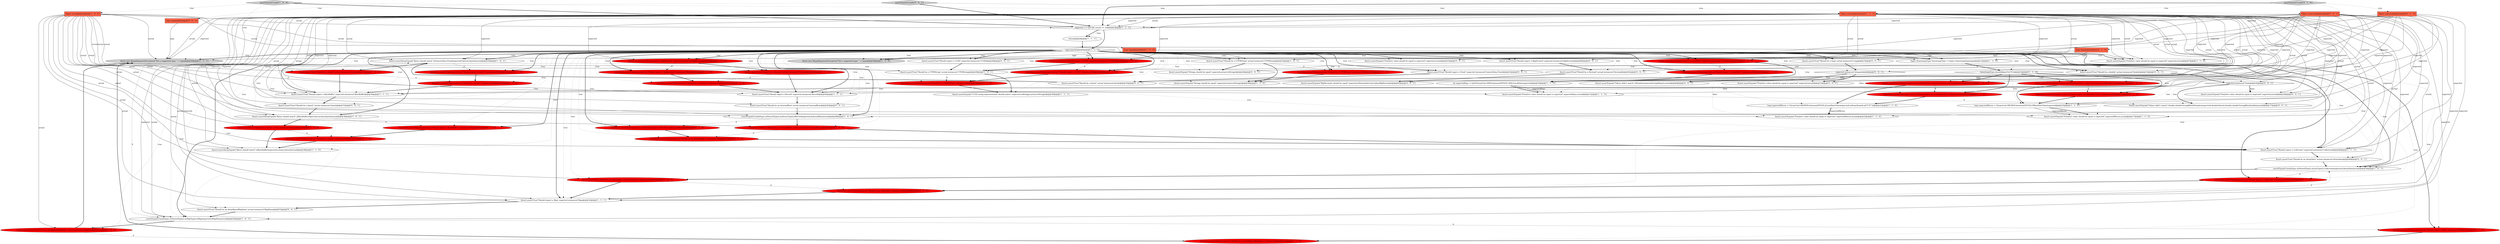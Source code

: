 digraph {
82 [style = filled, label = "Assert.assertEquals(\"Primitive value should be equal to expected\",expected,actual)@@@12@@@['0', '0', '1']", fillcolor = white, shape = ellipse image = "AAA0AAABBB3BBB"];
19 [style = filled, label = "return@@@4@@@['1', '1', '1']", fillcolor = white, shape = ellipse image = "AAA0AAABBB1BBB"];
1 [style = filled, label = "Assert.assertArrayEquals(\"Bytes should match\",((ByteBuffer)expected).array(),(byte(()actual)@@@38@@@['1', '1', '0']", fillcolor = white, shape = ellipse image = "AAA0AAABBB1BBB"];
26 [style = filled, label = "Assert.assertTrue(\"Should be an ArrayBasedMapData\",actual instanceof MapData)@@@53@@@['1', '0', '0']", fillcolor = red, shape = ellipse image = "AAA1AAABBB1BBB"];
2 [style = filled, label = "Object actual@@@2@@@['1', '0', '0']", fillcolor = tomato, shape = box image = "AAA0AAABBB1BBB"];
39 [style = filled, label = "Assert.assertTrue(\"Should be a UTF8String\",actual instanceof UTF8String)@@@29@@@['1', '0', '1']", fillcolor = white, shape = ellipse image = "AAA0AAABBB1BBB"];
25 [style = filled, label = "Assert.assertTrue(\"Should be an InternalRow\",actual instanceof InternalRow)@@@45@@@['1', '0', '0']", fillcolor = red, shape = ellipse image = "AAA1AAABBB1BBB"];
31 [style = filled, label = "long expectedMicros = ChronoUnit.MICROS.between(EPOCH,(OffsetDateTime)expected)@@@16@@@['1', '1', '0']", fillcolor = white, shape = ellipse image = "AAA0AAABBB1BBB"];
74 [style = filled, label = "Assert.assertTrue(\"Should be a byte((\",actual instanceof byte(()@@@37@@@['0', '0', '1']", fillcolor = white, shape = ellipse image = "AAA0AAABBB3BBB"];
77 [style = filled, label = "Assert.assertEquals(\"Primitive value should be equal to expected\",expected,actual)@@@23@@@['0', '0', '1']", fillcolor = white, shape = ellipse image = "AAA0AAABBB3BBB"];
24 [style = filled, label = "Assert.assertTrue(\"Should be a Decimal\",actual instanceof Decimal)@@@41@@@['1', '0', '0']", fillcolor = red, shape = ellipse image = "AAA1AAABBB1BBB"];
62 [style = filled, label = "Assertions.assertThat(expected).as(\"Should expect an OffsetDateTime\").isInstanceOf()@@@15@@@['0', '1', '0']", fillcolor = red, shape = ellipse image = "AAA1AAABBB2BBB"];
45 [style = filled, label = "Assertions.assertThat(expected).as(\"Should expect a byte((\").isInstanceOf()@@@32@@@['0', '1', '0']", fillcolor = red, shape = ellipse image = "AAA1AAABBB2BBB"];
11 [style = filled, label = "Assert.assertTrue(\"Should expect a LocalDate\",expected instanceof LocalDate)@@@9@@@['1', '0', '0']", fillcolor = red, shape = ellipse image = "AAA1AAABBB1BBB"];
18 [style = filled, label = "assertEqualsUnsafe['1', '0', '0']", fillcolor = lightgray, shape = diamond image = "AAA0AAABBB1BBB"];
52 [style = filled, label = "Object expected@@@2@@@['0', '1', '0']", fillcolor = tomato, shape = box image = "AAA0AAABBB2BBB"];
28 [style = filled, label = "throw new IllegalArgumentException(\"Not a supported type: \" + type)@@@56@@@['1', '1', '0']", fillcolor = lightgray, shape = ellipse image = "AAA0AAABBB1BBB"];
34 [style = filled, label = "Type type@@@2@@@['1', '0', '0']", fillcolor = tomato, shape = box image = "AAA0AAABBB1BBB"];
46 [style = filled, label = "Assertions.assertThat(actual).as(\"Should be a byte((\").isInstanceOf()@@@33@@@['0', '1', '0']", fillcolor = red, shape = ellipse image = "AAA1AAABBB2BBB"];
9 [style = filled, label = "throw new IllegalArgumentException(\"Not a supported type: \" + type)@@@56@@@['1', '1', '1']", fillcolor = lightgray, shape = ellipse image = "AAA0AAABBB1BBB"];
56 [style = filled, label = "assertEqualsUnsafe['0', '1', '0']", fillcolor = lightgray, shape = diamond image = "AAA0AAABBB2BBB"];
64 [style = filled, label = "Type type@@@2@@@['0', '0', '1']", fillcolor = tomato, shape = box image = "AAA0AAABBB3BBB"];
41 [style = filled, label = "Assert.assertEquals(\"Primitive value should be equal to expected\",expectedMicros,actual)@@@22@@@['1', '1', '0']", fillcolor = white, shape = ellipse image = "AAA0AAABBB1BBB"];
4 [style = filled, label = "assertEqualsUnsafe(type.asNestedType().asMapType(),(Map)expected,(MapData)actual)@@@54@@@['1', '0', '1']", fillcolor = white, shape = ellipse image = "AAA0AAABBB1BBB"];
42 [style = filled, label = "type.typeId()@@@6@@@['1', '1', '1']", fillcolor = white, shape = diamond image = "AAA0AAABBB1BBB"];
70 [style = filled, label = "Assert.assertEquals(\"Values didn't match\",((Number)expected).longValue(),actual)@@@9@@@['0', '0', '1']", fillcolor = white, shape = ellipse image = "AAA0AAABBB3BBB"];
80 [style = filled, label = "Assert.assertTrue(\"Should be a long\",actual instanceof Long)@@@7@@@['0', '0', '1']", fillcolor = white, shape = ellipse image = "AAA0AAABBB3BBB"];
8 [style = filled, label = "Assert.assertTrue(\"Should expect an OffsetDateTime\",expected instanceof OffsetDateTime)@@@15@@@['1', '0', '0']", fillcolor = red, shape = ellipse image = "AAA1AAABBB1BBB"];
61 [style = filled, label = "Assertions.assertThat(actual).as(\"Should be a byte((\").isInstanceOf()@@@37@@@['0', '1', '0']", fillcolor = red, shape = ellipse image = "AAA1AAABBB2BBB"];
78 [style = filled, label = "Assert.assertTrue(\"Should be an ArrayData\",actual instanceof ArrayData)@@@49@@@['0', '0', '1']", fillcolor = white, shape = ellipse image = "AAA0AAABBB3BBB"];
30 [style = filled, label = "Assert.assertTrue(\"Should expect a UUID\",expected instanceof UUID)@@@28@@@['1', '0', '0']", fillcolor = red, shape = ellipse image = "AAA1AAABBB1BBB"];
85 [style = filled, label = "Assert.assertEquals(\"Strings should be equal\",expected,actual.toString())@@@26@@@['0', '0', '1']", fillcolor = white, shape = ellipse image = "AAA0AAABBB3BBB"];
81 [style = filled, label = "Assert.assertTrue(\"Should be an ArrayBasedMapData\",actual instanceof MapData)@@@53@@@['0', '0', '1']", fillcolor = white, shape = ellipse image = "AAA0AAABBB3BBB"];
66 [style = filled, label = "assertEqualsUnsafe['0', '0', '1']", fillcolor = lightgray, shape = diamond image = "AAA0AAABBB3BBB"];
12 [style = filled, label = "Assert.assertArrayEquals(\"Bytes should match\",((ByteBuffer)expected).array(),(byte(()actual)@@@38@@@['1', '0', '1']", fillcolor = white, shape = ellipse image = "AAA0AAABBB1BBB"];
6 [style = filled, label = "Assert.assertArrayEquals(\"Bytes should match\",((GenericData.Fixed)expected).bytes(),(byte(()actual)@@@34@@@['1', '0', '1']", fillcolor = white, shape = ellipse image = "AAA0AAABBB1BBB"];
3 [style = filled, label = "Assert.assertTrue(\"Should be a byte((\",actual instanceof byte(()@@@37@@@['1', '0', '0']", fillcolor = red, shape = ellipse image = "AAA1AAABBB1BBB"];
0 [style = filled, label = "Assert.assertEquals(\"Primitive value should be equal to expected\",expected,actual)@@@7@@@['1', '1', '0']", fillcolor = white, shape = ellipse image = "AAA0AAABBB1BBB"];
75 [style = filled, label = "Assert.assertTrue(\"Should expect a UUID\",expected instanceof UUID)@@@28@@@['0', '0', '1']", fillcolor = white, shape = ellipse image = "AAA0AAABBB3BBB"];
43 [style = filled, label = "Assertions.assertThat(expected).as(\"Should expect a LocalDate\").isInstanceOf()@@@9@@@['0', '1', '0']", fillcolor = red, shape = ellipse image = "AAA1AAABBB2BBB"];
22 [style = filled, label = "Assert.assertEquals(\"Strings should be equal\",expected,actual.toString())@@@26@@@['1', '1', '0']", fillcolor = white, shape = ellipse image = "AAA0AAABBB1BBB"];
57 [style = filled, label = "Assertions.assertThat(actual).as(\"Should be an ArrayBasedMapData\").isInstanceOf()@@@53@@@['0', '1', '0']", fillcolor = red, shape = ellipse image = "AAA1AAABBB2BBB"];
37 [style = filled, label = "Assert.assertTrue(\"Should expect a ByteBuffer\",expected instanceof ByteBuffer)@@@36@@@['1', '1', '1']", fillcolor = white, shape = ellipse image = "AAA0AAABBB1BBB"];
50 [style = filled, label = "Assertions.assertThat(actual).as(\"Should be an InternalRow\").isInstanceOf()@@@45@@@['0', '1', '0']", fillcolor = red, shape = ellipse image = "AAA1AAABBB2BBB"];
49 [style = filled, label = "Assertions.assertThat(actual).as(\"Should be a UTF8String\").isInstanceOf()@@@25@@@['0', '1', '0']", fillcolor = red, shape = ellipse image = "AAA1AAABBB2BBB"];
14 [style = filled, label = "assertEqualsUnsafe(type.asNestedType().asStructType(),(Record)expected,(InternalRow)actual)@@@46@@@['1', '0', '1']", fillcolor = white, shape = ellipse image = "AAA0AAABBB1BBB"];
17 [style = filled, label = "Assert.assertEquals(\"UUID string representation should match\",expected.toString(),actual.toString())@@@30@@@['1', '1', '1']", fillcolor = white, shape = ellipse image = "AAA0AAABBB1BBB"];
32 [style = filled, label = "Assert.assertTrue(\"Should be a UTF8String\",actual instanceof UTF8String)@@@25@@@['1', '0', '1']", fillcolor = white, shape = ellipse image = "AAA0AAABBB1BBB"];
72 [style = filled, label = "Assert.assertTrue(\"Should be a Decimal\",actual instanceof Decimal)@@@41@@@['0', '0', '1']", fillcolor = white, shape = ellipse image = "AAA0AAABBB3BBB"];
16 [style = filled, label = "expected == null && actual == null@@@3@@@['1', '1', '1']", fillcolor = white, shape = diamond image = "AAA0AAABBB1BBB"];
40 [style = filled, label = "Assert.assertTrue(\"Should expect a Map\",expected instanceof Map)@@@52@@@['1', '1', '1']", fillcolor = white, shape = ellipse image = "AAA0AAABBB1BBB"];
53 [style = filled, label = "Assertions.assertThat(actual).as(\"Should be an ArrayData\").isInstanceOf()@@@49@@@['0', '1', '0']", fillcolor = red, shape = ellipse image = "AAA1AAABBB2BBB"];
44 [style = filled, label = "Assertions.assertThat(expected).as(\"Should expect a BigDecimal\").isInstanceOf()@@@40@@@['0', '1', '0']", fillcolor = red, shape = ellipse image = "AAA1AAABBB2BBB"];
7 [style = filled, label = "Assert.assertTrue(\"Should be a byte((\",actual instanceof byte(()@@@33@@@['1', '0', '0']", fillcolor = red, shape = ellipse image = "AAA1AAABBB1BBB"];
83 [style = filled, label = "expected instanceof Integer@@@8@@@['0', '0', '1']", fillcolor = white, shape = diamond image = "AAA0AAABBB3BBB"];
76 [style = filled, label = "Assert.assertTrue(\"Should expect a Fixed\",expected instanceof GenericData.Fixed)@@@32@@@['0', '0', '1']", fillcolor = white, shape = ellipse image = "AAA0AAABBB3BBB"];
54 [style = filled, label = "Assertions.assertThat(expected).as(\"Should expect a Record\").isInstanceOf()@@@44@@@['0', '1', '0']", fillcolor = red, shape = ellipse image = "AAA1AAABBB2BBB"];
27 [style = filled, label = "Assert.assertTrue(\"Should be an ArrayData\",actual instanceof ArrayData)@@@49@@@['1', '0', '0']", fillcolor = red, shape = ellipse image = "AAA1AAABBB1BBB"];
73 [style = filled, label = "Assert.assertEquals(\"Values didn't match\",Double.doubleToLongBits(((Number)expected).doubleValue()),Double.doubleToLongBits((double)actual))@@@17@@@['0', '0', '1']", fillcolor = white, shape = ellipse image = "AAA0AAABBB3BBB"];
13 [style = filled, label = "assertEqualsUnsafe(type.asNestedType().asListType(),(Collection)expected,(ArrayData)actual)@@@50@@@['1', '0', '1']", fillcolor = white, shape = ellipse image = "AAA0AAABBB1BBB"];
29 [style = filled, label = "Types.TimestampType timestampType = (Types.TimestampType)type@@@13@@@['1', '1', '0']", fillcolor = white, shape = ellipse image = "AAA0AAABBB1BBB"];
51 [style = filled, label = "Assertions.assertThat(expected).as(\"Should expect a UUID\").isInstanceOf()@@@28@@@['0', '1', '0']", fillcolor = red, shape = ellipse image = "AAA1AAABBB2BBB"];
55 [style = filled, label = "Assertions.assertThat(expected).as(\"Should expect a Collection\").isInstanceOf()@@@48@@@['0', '1', '0']", fillcolor = red, shape = ellipse image = "AAA1AAABBB2BBB"];
68 [style = filled, label = "Assert.assertEquals(\"Primitive value should be equal to expected\",expected,actual)@@@20@@@['0', '0', '1']", fillcolor = white, shape = ellipse image = "AAA0AAABBB3BBB"];
21 [style = filled, label = "Assert.assertEquals(\"Primitive value should be equal to expected\",expectedMicros,actual)@@@17@@@['1', '1', '0']", fillcolor = white, shape = ellipse image = "AAA0AAABBB1BBB"];
20 [style = filled, label = "timestampType.shouldAdjustToUTC()@@@14@@@['1', '1', '0']", fillcolor = white, shape = diamond image = "AAA0AAABBB1BBB"];
59 [style = filled, label = "Assertions.assertThat(actual).as(\"Should be a UTF8String\").isInstanceOf()@@@29@@@['0', '1', '0']", fillcolor = red, shape = ellipse image = "AAA1AAABBB2BBB"];
71 [style = filled, label = "Assert.assertTrue(\"Should be a byte((\",actual instanceof byte(()@@@33@@@['0', '0', '1']", fillcolor = white, shape = ellipse image = "AAA0AAABBB3BBB"];
5 [style = filled, label = "Assert.assertTrue(\"Should expect a Collection\",expected instanceof Collection)@@@48@@@['1', '1', '1']", fillcolor = white, shape = ellipse image = "AAA0AAABBB1BBB"];
35 [style = filled, label = "Assert.assertEquals(\"Primitive value should be equal to expected\",expectedDays,actual)@@@11@@@['1', '1', '0']", fillcolor = white, shape = ellipse image = "AAA0AAABBB1BBB"];
48 [style = filled, label = "Assertions.assertThat(expected).as(\"Should expect a Map\").isInstanceOf()@@@52@@@['0', '1', '0']", fillcolor = red, shape = ellipse image = "AAA1AAABBB2BBB"];
23 [style = filled, label = "Assert.assertTrue(\"Should expect a BigDecimal\",expected instanceof BigDecimal)@@@40@@@['1', '0', '0']", fillcolor = red, shape = ellipse image = "AAA1AAABBB1BBB"];
60 [style = filled, label = "Assertions.assertThat(expected).as(\"Should expect a ByteBuffer\").isInstanceOf()@@@36@@@['0', '1', '0']", fillcolor = red, shape = ellipse image = "AAA1AAABBB2BBB"];
65 [style = filled, label = "expected instanceof Float@@@16@@@['0', '0', '1']", fillcolor = white, shape = diamond image = "AAA0AAABBB3BBB"];
69 [style = filled, label = "Assert.assertTrue(\"Should be an InternalRow\",actual instanceof InternalRow)@@@45@@@['0', '0', '1']", fillcolor = white, shape = ellipse image = "AAA0AAABBB3BBB"];
84 [style = filled, label = "Assert.assertEquals(\"BigDecimals should be equal\",expected,((Decimal)actual).toJavaBigDecimal())@@@42@@@['0', '0', '1']", fillcolor = white, shape = ellipse image = "AAA0AAABBB3BBB"];
58 [style = filled, label = "Assertions.assertThat(expected).as(\"Should expect an LocalDateTime\").isInstanceOf()@@@20@@@['0', '1', '0']", fillcolor = red, shape = ellipse image = "AAA1AAABBB2BBB"];
67 [style = filled, label = "Object expected@@@2@@@['0', '0', '1']", fillcolor = tomato, shape = box image = "AAA0AAABBB3BBB"];
33 [style = filled, label = "int expectedDays = (int)ChronoUnit.DAYS.between(EPOCH_DAY,(LocalDate)expected)@@@10@@@['1', '1', '0']", fillcolor = white, shape = ellipse image = "AAA0AAABBB1BBB"];
15 [style = filled, label = "Assert.assertTrue(\"Should expect an LocalDateTime\",expected instanceof LocalDateTime)@@@20@@@['1', '0', '0']", fillcolor = red, shape = ellipse image = "AAA1AAABBB1BBB"];
38 [style = filled, label = "Object actual@@@2@@@['1', '1', '1']", fillcolor = tomato, shape = box image = "AAA0AAABBB1BBB"];
10 [style = filled, label = "Assert.assertTrue(\"Should expect a Record\",expected instanceof Record)@@@44@@@['1', '1', '1']", fillcolor = white, shape = ellipse image = "AAA0AAABBB1BBB"];
36 [style = filled, label = "long expectedMicros = ChronoUnit.MICROS.between(EPOCH,((LocalDateTime)expected).atZone(ZoneId.of(\"UTC\")))@@@21@@@['1', '1', '0']", fillcolor = white, shape = ellipse image = "AAA0AAABBB1BBB"];
63 [style = filled, label = "Assertions.assertThat(actual).as(\"Should be a Decimal\").isInstanceOf()@@@41@@@['0', '1', '0']", fillcolor = red, shape = ellipse image = "AAA1AAABBB2BBB"];
47 [style = filled, label = "Type type@@@2@@@['0', '1', '0']", fillcolor = tomato, shape = box image = "AAA0AAABBB2BBB"];
79 [style = filled, label = "Assert.assertTrue(\"Should be a double\",actual instanceof Double)@@@15@@@['0', '0', '1']", fillcolor = white, shape = ellipse image = "AAA0AAABBB3BBB"];
86 [style = filled, label = "Assert.assertTrue(\"Should expect a BigDecimal\",expected instanceof BigDecimal)@@@40@@@['0', '0', '1']", fillcolor = white, shape = ellipse image = "AAA0AAABBB3BBB"];
42->23 [style = bold, label=""];
15->58 [style = dashed, label="0"];
69->14 [style = bold, label=""];
67->85 [style = solid, label="expected"];
32->22 [style = bold, label=""];
13->55 [style = dashed, label="0"];
14->25 [style = bold, label=""];
38->77 [style = solid, label="actual"];
42->86 [style = bold, label=""];
20->58 [style = bold, label=""];
44->63 [style = bold, label=""];
2->5 [style = solid, label="actual"];
42->45 [style = bold, label=""];
67->5 [style = solid, label="expected"];
6->76 [style = dashed, label="0"];
42->9 [style = bold, label=""];
42->57 [style = dotted, label="true"];
35->73 [style = dashed, label="0"];
38->78 [style = solid, label="actual"];
26->9 [style = bold, label=""];
42->51 [style = dotted, label="true"];
39->59 [style = dashed, label="0"];
20->15 [style = dotted, label="false"];
31->21 [style = bold, label=""];
42->60 [style = bold, label=""];
18->38 [style = dotted, label="true"];
42->86 [style = dotted, label="true"];
42->48 [style = bold, label=""];
42->54 [style = dotted, label="true"];
76->71 [style = bold, label=""];
42->29 [style = bold, label=""];
18->34 [style = dotted, label="true"];
83->82 [style = dotted, label="false"];
67->82 [style = solid, label="expected"];
38->15 [style = solid, label="expected"];
38->40 [style = solid, label="expected"];
38->12 [style = solid, label="expected"];
42->17 [style = dotted, label="true"];
49->22 [style = bold, label=""];
42->44 [style = bold, label=""];
67->65 [style = solid, label="expected"];
36->41 [style = solid, label="expectedMicros"];
50->5 [style = bold, label=""];
42->81 [style = dotted, label="true"];
20->31 [style = dotted, label="true"];
66->64 [style = dotted, label="true"];
65->68 [style = bold, label=""];
42->63 [style = dotted, label="true"];
42->48 [style = dotted, label="true"];
80->83 [style = bold, label=""];
11->33 [style = bold, label=""];
38->32 [style = solid, label="actual"];
67->4 [style = solid, label="expected"];
42->33 [style = dotted, label="true"];
67->40 [style = solid, label="expected"];
42->23 [style = dotted, label="true"];
16->42 [style = bold, label=""];
42->22 [style = dotted, label="true"];
20->62 [style = bold, label=""];
11->43 [style = dashed, label="0"];
30->51 [style = dashed, label="0"];
24->63 [style = dashed, label="0"];
42->77 [style = bold, label=""];
20->15 [style = bold, label=""];
38->30 [style = solid, label="expected"];
42->0 [style = dotted, label="true"];
67->68 [style = solid, label="expected"];
67->83 [style = solid, label="expected"];
42->32 [style = dotted, label="true"];
26->57 [style = dashed, label="0"];
42->83 [style = dotted, label="true"];
2->40 [style = solid, label="actual"];
38->16 [style = solid, label="actual"];
38->21 [style = solid, label="actual"];
42->84 [style = dotted, label="true"];
42->3 [style = dotted, label="true"];
19->42 [style = bold, label=""];
24->10 [style = bold, label=""];
42->76 [style = bold, label=""];
38->0 [style = solid, label="actual"];
72->84 [style = bold, label=""];
37->6 [style = dashed, label="0"];
38->40 [style = solid, label="actual"];
2->9 [style = solid, label="actual"];
42->26 [style = dotted, label="true"];
65->73 [style = bold, label=""];
36->41 [style = bold, label=""];
38->71 [style = solid, label="actual"];
38->73 [style = solid, label="actual"];
2->35 [style = solid, label="actual"];
61->1 [style = bold, label=""];
12->60 [style = dashed, label="0"];
7->37 [style = bold, label=""];
42->79 [style = bold, label=""];
66->38 [style = dotted, label="true"];
42->74 [style = dotted, label="true"];
34->29 [style = solid, label="type"];
86->72 [style = bold, label=""];
42->60 [style = dotted, label="true"];
56->38 [style = dotted, label="true"];
38->4 [style = solid, label="actual"];
56->47 [style = dotted, label="true"];
16->19 [style = bold, label=""];
40->81 [style = bold, label=""];
27->53 [style = dashed, label="0"];
47->28 [style = solid, label="type"];
46->37 [style = bold, label=""];
42->40 [style = bold, label=""];
74->12 [style = bold, label=""];
78->13 [style = bold, label=""];
42->24 [style = dotted, label="true"];
37->74 [style = bold, label=""];
38->8 [style = solid, label="expected"];
42->7 [style = dotted, label="true"];
47->29 [style = solid, label="type"];
29->20 [style = bold, label=""];
20->8 [style = bold, label=""];
52->10 [style = solid, label="expected"];
56->52 [style = dotted, label="true"];
67->10 [style = solid, label="expected"];
6->45 [style = dashed, label="0"];
38->80 [style = solid, label="actual"];
42->43 [style = dotted, label="true"];
38->37 [style = solid, label="expected"];
67->86 [style = solid, label="expected"];
33->35 [style = solid, label="expectedDays"];
38->6 [style = solid, label="actual"];
38->81 [style = solid, label="actual"];
42->32 [style = bold, label=""];
43->33 [style = bold, label=""];
42->85 [style = dotted, label="true"];
56->16 [style = bold, label=""];
42->80 [style = dotted, label="true"];
42->30 [style = dotted, label="true"];
38->23 [style = solid, label="expected"];
38->10 [style = solid, label="expected"];
45->46 [style = bold, label=""];
6->7 [style = bold, label=""];
67->14 [style = solid, label="expected"];
42->45 [style = dotted, label="true"];
38->5 [style = solid, label="actual"];
2->37 [style = solid, label="actual"];
81->4 [style = bold, label=""];
38->6 [style = solid, label="expected"];
38->37 [style = solid, label="actual"];
15->36 [style = bold, label=""];
63->10 [style = bold, label=""];
42->39 [style = dotted, label="true"];
38->72 [style = solid, label="actual"];
75->39 [style = bold, label=""];
42->78 [style = dotted, label="true"];
2->32 [style = solid, label="actual"];
42->59 [style = dotted, label="true"];
42->61 [style = dotted, label="true"];
42->75 [style = bold, label=""];
42->37 [style = bold, label=""];
83->70 [style = dotted, label="true"];
52->37 [style = solid, label="expected"];
42->44 [style = dotted, label="true"];
8->31 [style = bold, label=""];
3->1 [style = bold, label=""];
32->85 [style = bold, label=""];
20->62 [style = dotted, label="true"];
5->78 [style = bold, label=""];
9->4 [style = dashed, label="0"];
66->67 [style = dotted, label="true"];
67->75 [style = solid, label="expected"];
52->31 [style = solid, label="expected"];
2->7 [style = solid, label="actual"];
42->76 [style = dotted, label="true"];
52->5 [style = solid, label="expected"];
53->40 [style = bold, label=""];
8->62 [style = dashed, label="0"];
38->33 [style = solid, label="expected"];
38->14 [style = solid, label="expected"];
42->71 [style = dotted, label="true"];
42->28 [style = dotted, label="true"];
83->70 [style = bold, label=""];
42->55 [style = bold, label=""];
42->40 [style = dotted, label="true"];
42->11 [style = dotted, label="true"];
2->24 [style = solid, label="actual"];
38->9 [style = solid, label="actual"];
42->51 [style = bold, label=""];
42->53 [style = dotted, label="true"];
42->0 [style = bold, label=""];
52->9 [style = solid, label="expected"];
38->74 [style = solid, label="actual"];
2->39 [style = solid, label="actual"];
42->77 [style = dotted, label="true"];
42->14 [style = bold, label=""];
79->65 [style = bold, label=""];
2->0 [style = solid, label="actual"];
42->4 [style = bold, label=""];
20->41 [style = dotted, label="false"];
42->65 [style = dotted, label="true"];
42->1 [style = dotted, label="true"];
42->5 [style = dotted, label="true"];
13->27 [style = bold, label=""];
60->61 [style = bold, label=""];
2->16 [style = solid, label="actual"];
38->79 [style = solid, label="actual"];
42->49 [style = dotted, label="true"];
7->46 [style = dashed, label="0"];
38->39 [style = solid, label="actual"];
38->22 [style = solid, label="expected"];
38->14 [style = solid, label="actual"];
42->11 [style = bold, label=""];
38->31 [style = solid, label="expected"];
39->17 [style = bold, label=""];
32->49 [style = dashed, label="0"];
67->13 [style = solid, label="expected"];
66->16 [style = bold, label=""];
3->61 [style = dashed, label="0"];
38->11 [style = solid, label="expected"];
2->3 [style = solid, label="actual"];
57->9 [style = bold, label=""];
42->20 [style = dotted, label="true"];
42->79 [style = dotted, label="true"];
38->4 [style = solid, label="expected"];
25->5 [style = bold, label=""];
14->54 [style = dashed, label="0"];
2->41 [style = solid, label="actual"];
38->82 [style = solid, label="actual"];
67->84 [style = solid, label="expected"];
12->3 [style = bold, label=""];
42->28 [style = bold, label=""];
38->35 [style = solid, label="actual"];
4->48 [style = dashed, label="0"];
42->29 [style = dotted, label="true"];
38->16 [style = solid, label="expected"];
64->9 [style = solid, label="type"];
71->6 [style = bold, label=""];
38->68 [style = solid, label="actual"];
25->50 [style = dashed, label="0"];
42->13 [style = dotted, label="true"];
18->2 [style = dotted, label="true"];
59->17 [style = bold, label=""];
18->16 [style = bold, label=""];
58->36 [style = bold, label=""];
16->19 [style = dotted, label="true"];
42->72 [style = dotted, label="true"];
38->13 [style = solid, label="expected"];
2->27 [style = solid, label="actual"];
38->41 [style = solid, label="actual"];
52->22 [style = solid, label="expected"];
42->13 [style = bold, label=""];
33->35 [style = bold, label=""];
42->55 [style = dotted, label="true"];
42->43 [style = bold, label=""];
40->13 [style = dashed, label="0"];
48->57 [style = bold, label=""];
38->12 [style = solid, label="actual"];
42->50 [style = dotted, label="true"];
34->28 [style = solid, label="type"];
38->0 [style = solid, label="expected"];
20->8 [style = dotted, label="true"];
20->58 [style = dotted, label="false"];
42->6 [style = dotted, label="true"];
2->1 [style = solid, label="actual"];
4->26 [style = bold, label=""];
42->4 [style = dotted, label="true"];
38->9 [style = solid, label="expected"];
2->25 [style = solid, label="actual"];
20->21 [style = dotted, label="true"];
42->12 [style = bold, label=""];
2->26 [style = solid, label="actual"];
52->16 [style = solid, label="expected"];
67->77 [style = solid, label="expected"];
52->33 [style = solid, label="expected"];
38->1 [style = solid, label="actual"];
2->21 [style = solid, label="actual"];
67->37 [style = solid, label="expected"];
51->59 [style = bold, label=""];
54->50 [style = bold, label=""];
52->40 [style = solid, label="expected"];
83->82 [style = bold, label=""];
42->10 [style = dotted, label="true"];
42->12 [style = dotted, label="true"];
11->79 [style = dashed, label="0"];
62->31 [style = bold, label=""];
23->24 [style = bold, label=""];
20->36 [style = dotted, label="false"];
42->14 [style = dotted, label="true"];
42->27 [style = dotted, label="true"];
42->6 [style = bold, label=""];
52->0 [style = solid, label="expected"];
23->44 [style = dashed, label="0"];
42->30 [style = bold, label=""];
42->9 [style = dotted, label="true"];
65->73 [style = dotted, label="true"];
42->80 [style = bold, label=""];
42->10 [style = bold, label=""];
55->53 [style = bold, label=""];
42->69 [style = dotted, label="true"];
10->69 [style = bold, label=""];
67->16 [style = solid, label="expected"];
42->35 [style = dotted, label="true"];
30->39 [style = bold, label=""];
42->49 [style = bold, label=""];
38->13 [style = solid, label="actual"];
42->25 [style = dotted, label="true"];
27->40 [style = bold, label=""];
42->5 [style = bold, label=""];
38->5 [style = solid, label="expected"];
42->75 [style = dotted, label="true"];
38->70 [style = solid, label="actual"];
31->21 [style = solid, label="expectedMicros"];
42->54 [style = bold, label=""];
38->69 [style = solid, label="actual"];
42->46 [style = dotted, label="true"];
42->37 [style = dotted, label="true"];
65->68 [style = dotted, label="false"];
67->76 [style = solid, label="expected"];
}
